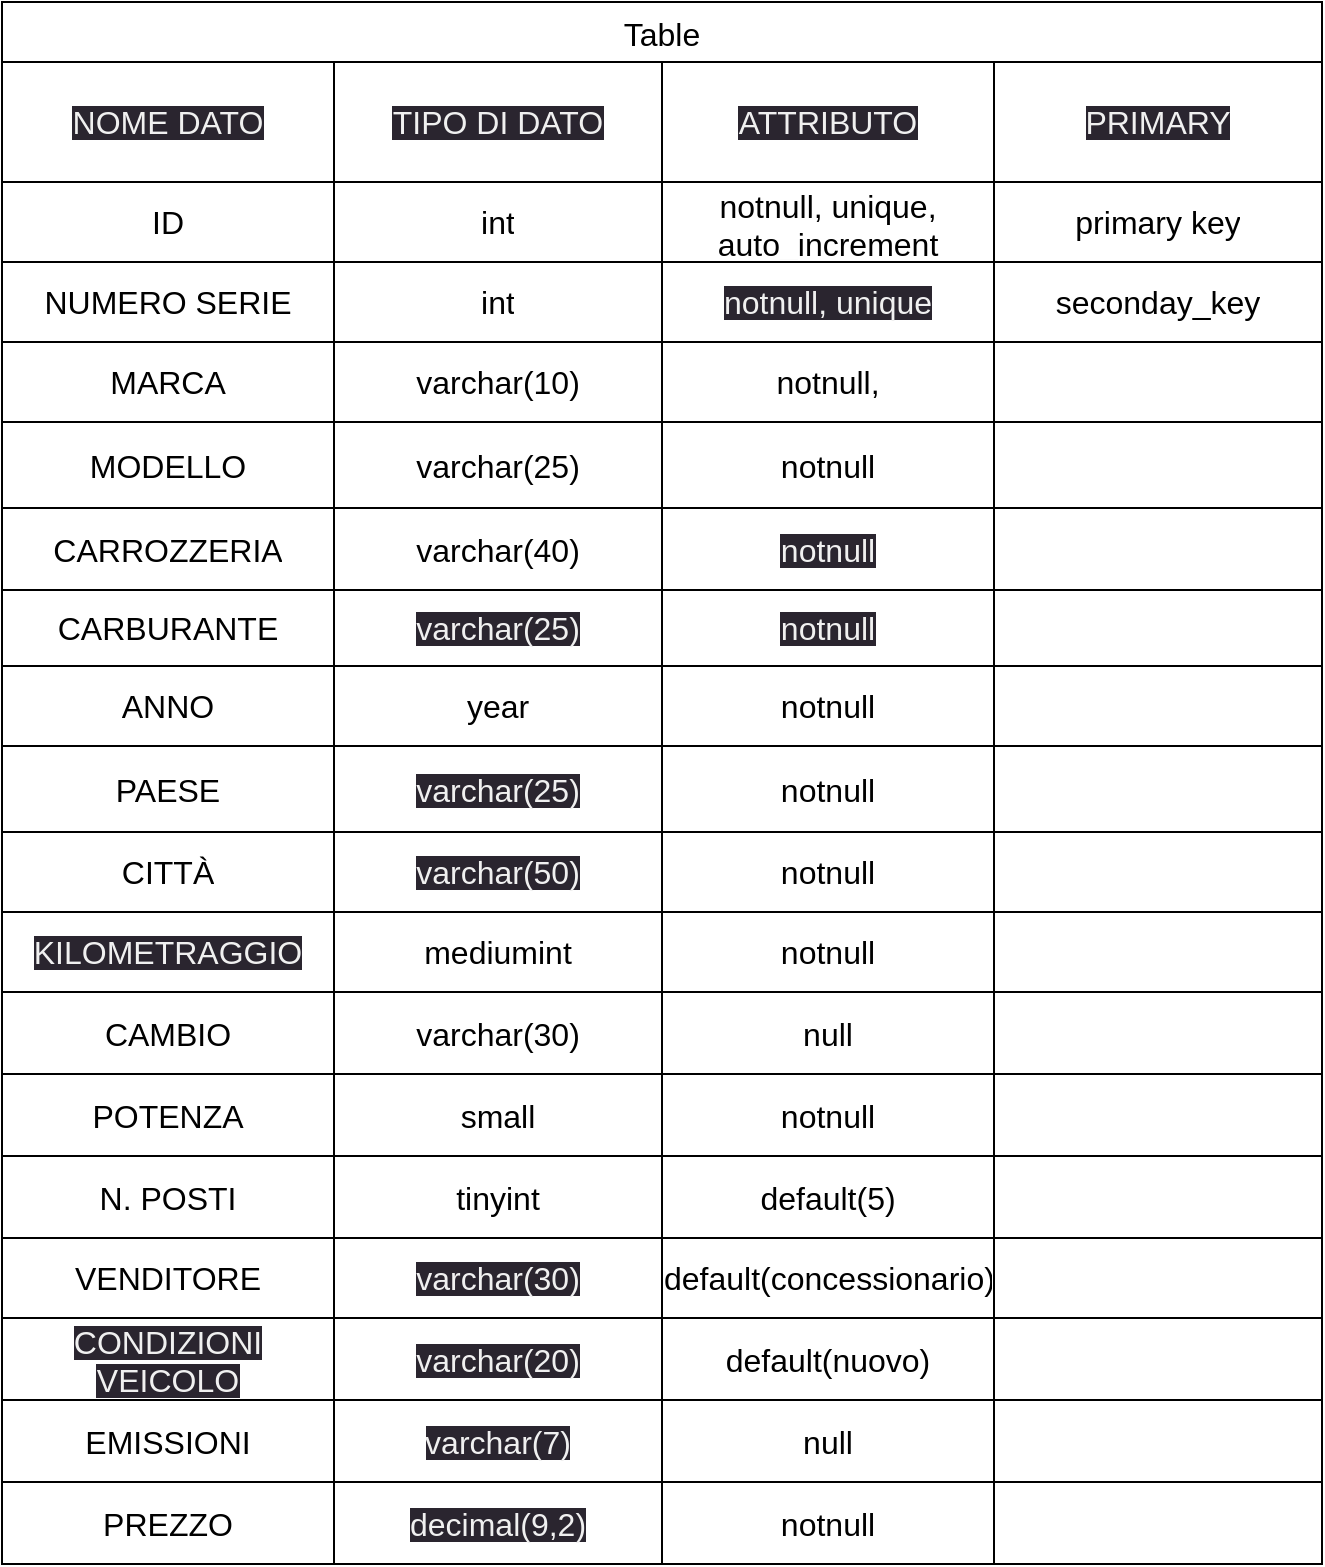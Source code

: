 <mxfile version="21.3.3">
  <diagram name="Pagina-1" id="23MkiJfh7-5mx1gkB3GY">
    <mxGraphModel dx="722" dy="1026" grid="1" gridSize="10" guides="1" tooltips="1" connect="1" arrows="1" fold="1" page="1" pageScale="1" pageWidth="827" pageHeight="1169" math="0" shadow="0">
      <root>
        <mxCell id="0" />
        <mxCell id="1" parent="0" />
        <mxCell id="N8dGnoHiIoGPkm1u1rW3-135" value="Table" style="shape=table;startSize=30;container=1;collapsible=0;childLayout=tableLayout;strokeColor=default;fontSize=16;" vertex="1" parent="1">
          <mxGeometry x="110" y="160" width="660" height="781" as="geometry" />
        </mxCell>
        <mxCell id="N8dGnoHiIoGPkm1u1rW3-241" style="shape=tableRow;horizontal=0;startSize=0;swimlaneHead=0;swimlaneBody=0;strokeColor=inherit;top=0;left=0;bottom=0;right=0;collapsible=0;dropTarget=0;fillColor=none;points=[[0,0.5],[1,0.5]];portConstraint=eastwest;fontSize=16;" vertex="1" parent="N8dGnoHiIoGPkm1u1rW3-135">
          <mxGeometry y="30" width="660" height="60" as="geometry" />
        </mxCell>
        <mxCell id="N8dGnoHiIoGPkm1u1rW3-242" value="&lt;meta charset=&quot;utf-8&quot;&gt;&lt;span style=&quot;color: rgb(240, 240, 240); font-family: Helvetica; font-size: 16px; font-style: normal; font-variant-ligatures: normal; font-variant-caps: normal; font-weight: 400; letter-spacing: normal; orphans: 2; text-align: center; text-indent: 0px; text-transform: none; widows: 2; word-spacing: 0px; -webkit-text-stroke-width: 0px; background-color: rgb(42, 37, 47); text-decoration-thickness: initial; text-decoration-style: initial; text-decoration-color: initial; float: none; display: inline !important;&quot;&gt;NOME DATO&lt;/span&gt;" style="shape=partialRectangle;html=1;whiteSpace=wrap;connectable=0;strokeColor=inherit;overflow=hidden;fillColor=none;top=0;left=0;bottom=0;right=0;pointerEvents=1;fontSize=16;" vertex="1" parent="N8dGnoHiIoGPkm1u1rW3-241">
          <mxGeometry width="166" height="60" as="geometry">
            <mxRectangle width="166" height="60" as="alternateBounds" />
          </mxGeometry>
        </mxCell>
        <mxCell id="N8dGnoHiIoGPkm1u1rW3-243" value="&lt;meta charset=&quot;utf-8&quot;&gt;&lt;span style=&quot;color: rgb(240, 240, 240); font-family: Helvetica; font-size: 16px; font-style: normal; font-variant-ligatures: normal; font-variant-caps: normal; font-weight: 400; letter-spacing: normal; orphans: 2; text-align: center; text-indent: 0px; text-transform: none; widows: 2; word-spacing: 0px; -webkit-text-stroke-width: 0px; background-color: rgb(42, 37, 47); text-decoration-thickness: initial; text-decoration-style: initial; text-decoration-color: initial; float: none; display: inline !important;&quot;&gt;TIPO DI DATO&lt;/span&gt;" style="shape=partialRectangle;html=1;whiteSpace=wrap;connectable=0;strokeColor=inherit;overflow=hidden;fillColor=none;top=0;left=0;bottom=0;right=0;pointerEvents=1;fontSize=16;" vertex="1" parent="N8dGnoHiIoGPkm1u1rW3-241">
          <mxGeometry x="166" width="164" height="60" as="geometry">
            <mxRectangle width="164" height="60" as="alternateBounds" />
          </mxGeometry>
        </mxCell>
        <mxCell id="N8dGnoHiIoGPkm1u1rW3-244" value="&lt;meta charset=&quot;utf-8&quot;&gt;&lt;span style=&quot;color: rgb(240, 240, 240); font-family: Helvetica; font-size: 16px; font-style: normal; font-variant-ligatures: normal; font-variant-caps: normal; font-weight: 400; letter-spacing: normal; orphans: 2; text-align: center; text-indent: 0px; text-transform: none; widows: 2; word-spacing: 0px; -webkit-text-stroke-width: 0px; background-color: rgb(42, 37, 47); text-decoration-thickness: initial; text-decoration-style: initial; text-decoration-color: initial; float: none; display: inline !important;&quot;&gt;ATTRIBUTO&lt;/span&gt;" style="shape=partialRectangle;html=1;whiteSpace=wrap;connectable=0;strokeColor=inherit;overflow=hidden;fillColor=none;top=0;left=0;bottom=0;right=0;pointerEvents=1;fontSize=16;" vertex="1" parent="N8dGnoHiIoGPkm1u1rW3-241">
          <mxGeometry x="330" width="166" height="60" as="geometry">
            <mxRectangle width="166" height="60" as="alternateBounds" />
          </mxGeometry>
        </mxCell>
        <mxCell id="N8dGnoHiIoGPkm1u1rW3-245" value="&lt;meta charset=&quot;utf-8&quot;&gt;&lt;span style=&quot;color: rgb(240, 240, 240); font-family: Helvetica; font-size: 16px; font-style: normal; font-variant-ligatures: normal; font-variant-caps: normal; font-weight: 400; letter-spacing: normal; orphans: 2; text-align: center; text-indent: 0px; text-transform: none; widows: 2; word-spacing: 0px; -webkit-text-stroke-width: 0px; background-color: rgb(42, 37, 47); text-decoration-thickness: initial; text-decoration-style: initial; text-decoration-color: initial; float: none; display: inline !important;&quot;&gt;PRIMARY&lt;/span&gt;" style="shape=partialRectangle;html=1;whiteSpace=wrap;connectable=0;strokeColor=inherit;overflow=hidden;fillColor=none;top=0;left=0;bottom=0;right=0;pointerEvents=1;fontSize=16;" vertex="1" parent="N8dGnoHiIoGPkm1u1rW3-241">
          <mxGeometry x="496" width="164" height="60" as="geometry">
            <mxRectangle width="164" height="60" as="alternateBounds" />
          </mxGeometry>
        </mxCell>
        <mxCell id="N8dGnoHiIoGPkm1u1rW3-176" style="shape=tableRow;horizontal=0;startSize=0;swimlaneHead=0;swimlaneBody=0;strokeColor=inherit;top=0;left=0;bottom=0;right=0;collapsible=0;dropTarget=0;fillColor=none;points=[[0,0.5],[1,0.5]];portConstraint=eastwest;fontSize=16;" vertex="1" parent="N8dGnoHiIoGPkm1u1rW3-135">
          <mxGeometry y="90" width="660" height="40" as="geometry" />
        </mxCell>
        <mxCell id="N8dGnoHiIoGPkm1u1rW3-177" value="ID" style="shape=partialRectangle;html=1;whiteSpace=wrap;connectable=0;strokeColor=inherit;overflow=hidden;fillColor=none;top=0;left=0;bottom=0;right=0;pointerEvents=1;fontSize=16;" vertex="1" parent="N8dGnoHiIoGPkm1u1rW3-176">
          <mxGeometry width="166" height="40" as="geometry">
            <mxRectangle width="166" height="40" as="alternateBounds" />
          </mxGeometry>
        </mxCell>
        <mxCell id="N8dGnoHiIoGPkm1u1rW3-178" value="int" style="shape=partialRectangle;html=1;whiteSpace=wrap;connectable=0;strokeColor=inherit;overflow=hidden;fillColor=none;top=0;left=0;bottom=0;right=0;pointerEvents=1;fontSize=16;" vertex="1" parent="N8dGnoHiIoGPkm1u1rW3-176">
          <mxGeometry x="166" width="164" height="40" as="geometry">
            <mxRectangle width="164" height="40" as="alternateBounds" />
          </mxGeometry>
        </mxCell>
        <mxCell id="N8dGnoHiIoGPkm1u1rW3-179" value="notnull, unique, auto_increment" style="shape=partialRectangle;html=1;whiteSpace=wrap;connectable=0;strokeColor=inherit;overflow=hidden;fillColor=none;top=0;left=0;bottom=0;right=0;pointerEvents=1;fontSize=16;" vertex="1" parent="N8dGnoHiIoGPkm1u1rW3-176">
          <mxGeometry x="330" width="166" height="40" as="geometry">
            <mxRectangle width="166" height="40" as="alternateBounds" />
          </mxGeometry>
        </mxCell>
        <mxCell id="N8dGnoHiIoGPkm1u1rW3-180" value="" style="shape=partialRectangle;html=1;whiteSpace=wrap;connectable=0;strokeColor=inherit;overflow=hidden;fillColor=none;top=0;left=0;bottom=0;right=0;pointerEvents=1;fontSize=16;" vertex="1" parent="N8dGnoHiIoGPkm1u1rW3-176">
          <mxGeometry x="496" width="164" height="40" as="geometry">
            <mxRectangle width="164" height="40" as="alternateBounds" />
          </mxGeometry>
        </mxCell>
        <mxCell id="N8dGnoHiIoGPkm1u1rW3-253" style="shape=tableRow;horizontal=0;startSize=0;swimlaneHead=0;swimlaneBody=0;strokeColor=inherit;top=0;left=0;bottom=0;right=0;collapsible=0;dropTarget=0;fillColor=none;points=[[0,0.5],[1,0.5]];portConstraint=eastwest;fontSize=16;" vertex="1" parent="N8dGnoHiIoGPkm1u1rW3-135">
          <mxGeometry y="130" width="660" height="40" as="geometry" />
        </mxCell>
        <mxCell id="N8dGnoHiIoGPkm1u1rW3-254" value="NUMERO SERIE" style="shape=partialRectangle;html=1;whiteSpace=wrap;connectable=0;strokeColor=inherit;overflow=hidden;fillColor=none;top=0;left=0;bottom=0;right=0;pointerEvents=1;fontSize=16;" vertex="1" parent="N8dGnoHiIoGPkm1u1rW3-253">
          <mxGeometry width="166" height="40" as="geometry">
            <mxRectangle width="166" height="40" as="alternateBounds" />
          </mxGeometry>
        </mxCell>
        <mxCell id="N8dGnoHiIoGPkm1u1rW3-255" value="int" style="shape=partialRectangle;html=1;whiteSpace=wrap;connectable=0;strokeColor=inherit;overflow=hidden;fillColor=none;top=0;left=0;bottom=0;right=0;pointerEvents=1;fontSize=16;" vertex="1" parent="N8dGnoHiIoGPkm1u1rW3-253">
          <mxGeometry x="166" width="164" height="40" as="geometry">
            <mxRectangle width="164" height="40" as="alternateBounds" />
          </mxGeometry>
        </mxCell>
        <mxCell id="N8dGnoHiIoGPkm1u1rW3-256" value="&lt;span style=&quot;color: rgb(240, 240, 240); font-family: Helvetica; font-size: 16px; font-style: normal; font-variant-ligatures: normal; font-variant-caps: normal; font-weight: 400; letter-spacing: normal; orphans: 2; text-align: center; text-indent: 0px; text-transform: none; widows: 2; word-spacing: 0px; -webkit-text-stroke-width: 0px; background-color: rgb(42, 37, 47); text-decoration-thickness: initial; text-decoration-style: initial; text-decoration-color: initial; float: none; display: inline !important;&quot;&gt;notnull, unique&lt;/span&gt;" style="shape=partialRectangle;html=1;whiteSpace=wrap;connectable=0;strokeColor=inherit;overflow=hidden;fillColor=none;top=0;left=0;bottom=0;right=0;pointerEvents=1;fontSize=16;" vertex="1" parent="N8dGnoHiIoGPkm1u1rW3-253">
          <mxGeometry x="330" width="166" height="40" as="geometry">
            <mxRectangle width="166" height="40" as="alternateBounds" />
          </mxGeometry>
        </mxCell>
        <mxCell id="N8dGnoHiIoGPkm1u1rW3-257" value="seconday_key" style="shape=partialRectangle;html=1;whiteSpace=wrap;connectable=0;strokeColor=inherit;overflow=hidden;fillColor=none;top=0;left=0;bottom=0;right=0;pointerEvents=1;fontSize=16;" vertex="1" parent="N8dGnoHiIoGPkm1u1rW3-253">
          <mxGeometry x="496" width="164" height="40" as="geometry">
            <mxRectangle width="164" height="40" as="alternateBounds" />
          </mxGeometry>
        </mxCell>
        <mxCell id="N8dGnoHiIoGPkm1u1rW3-171" style="shape=tableRow;horizontal=0;startSize=0;swimlaneHead=0;swimlaneBody=0;strokeColor=inherit;top=0;left=0;bottom=0;right=0;collapsible=0;dropTarget=0;fillColor=none;points=[[0,0.5],[1,0.5]];portConstraint=eastwest;fontSize=16;" vertex="1" parent="N8dGnoHiIoGPkm1u1rW3-135">
          <mxGeometry y="170" width="660" height="40" as="geometry" />
        </mxCell>
        <mxCell id="N8dGnoHiIoGPkm1u1rW3-172" value="MARCA" style="shape=partialRectangle;html=1;whiteSpace=wrap;connectable=0;strokeColor=inherit;overflow=hidden;fillColor=none;top=0;left=0;bottom=0;right=0;pointerEvents=1;fontSize=16;" vertex="1" parent="N8dGnoHiIoGPkm1u1rW3-171">
          <mxGeometry width="166" height="40" as="geometry">
            <mxRectangle width="166" height="40" as="alternateBounds" />
          </mxGeometry>
        </mxCell>
        <mxCell id="N8dGnoHiIoGPkm1u1rW3-173" value="varchar(10)" style="shape=partialRectangle;html=1;whiteSpace=wrap;connectable=0;strokeColor=inherit;overflow=hidden;fillColor=none;top=0;left=0;bottom=0;right=0;pointerEvents=1;fontSize=16;" vertex="1" parent="N8dGnoHiIoGPkm1u1rW3-171">
          <mxGeometry x="166" width="164" height="40" as="geometry">
            <mxRectangle width="164" height="40" as="alternateBounds" />
          </mxGeometry>
        </mxCell>
        <mxCell id="N8dGnoHiIoGPkm1u1rW3-174" value="notnull," style="shape=partialRectangle;html=1;whiteSpace=wrap;connectable=0;strokeColor=inherit;overflow=hidden;fillColor=none;top=0;left=0;bottom=0;right=0;pointerEvents=1;fontSize=16;" vertex="1" parent="N8dGnoHiIoGPkm1u1rW3-171">
          <mxGeometry x="330" width="166" height="40" as="geometry">
            <mxRectangle width="166" height="40" as="alternateBounds" />
          </mxGeometry>
        </mxCell>
        <mxCell id="N8dGnoHiIoGPkm1u1rW3-175" style="shape=partialRectangle;html=1;whiteSpace=wrap;connectable=0;strokeColor=inherit;overflow=hidden;fillColor=none;top=0;left=0;bottom=0;right=0;pointerEvents=1;fontSize=16;" vertex="1" parent="N8dGnoHiIoGPkm1u1rW3-171">
          <mxGeometry x="496" width="164" height="40" as="geometry">
            <mxRectangle width="164" height="40" as="alternateBounds" />
          </mxGeometry>
        </mxCell>
        <mxCell id="N8dGnoHiIoGPkm1u1rW3-166" style="shape=tableRow;horizontal=0;startSize=0;swimlaneHead=0;swimlaneBody=0;strokeColor=inherit;top=0;left=0;bottom=0;right=0;collapsible=0;dropTarget=0;fillColor=none;points=[[0,0.5],[1,0.5]];portConstraint=eastwest;fontSize=16;" vertex="1" parent="N8dGnoHiIoGPkm1u1rW3-135">
          <mxGeometry y="210" width="660" height="43" as="geometry" />
        </mxCell>
        <mxCell id="N8dGnoHiIoGPkm1u1rW3-167" value="MODELLO" style="shape=partialRectangle;html=1;whiteSpace=wrap;connectable=0;strokeColor=inherit;overflow=hidden;fillColor=none;top=0;left=0;bottom=0;right=0;pointerEvents=1;fontSize=16;" vertex="1" parent="N8dGnoHiIoGPkm1u1rW3-166">
          <mxGeometry width="166" height="43" as="geometry">
            <mxRectangle width="166" height="43" as="alternateBounds" />
          </mxGeometry>
        </mxCell>
        <mxCell id="N8dGnoHiIoGPkm1u1rW3-168" value="varchar(25)" style="shape=partialRectangle;html=1;whiteSpace=wrap;connectable=0;strokeColor=inherit;overflow=hidden;fillColor=none;top=0;left=0;bottom=0;right=0;pointerEvents=1;fontSize=16;" vertex="1" parent="N8dGnoHiIoGPkm1u1rW3-166">
          <mxGeometry x="166" width="164" height="43" as="geometry">
            <mxRectangle width="164" height="43" as="alternateBounds" />
          </mxGeometry>
        </mxCell>
        <mxCell id="N8dGnoHiIoGPkm1u1rW3-169" value="notnull" style="shape=partialRectangle;html=1;whiteSpace=wrap;connectable=0;strokeColor=inherit;overflow=hidden;fillColor=none;top=0;left=0;bottom=0;right=0;pointerEvents=1;fontSize=16;" vertex="1" parent="N8dGnoHiIoGPkm1u1rW3-166">
          <mxGeometry x="330" width="166" height="43" as="geometry">
            <mxRectangle width="166" height="43" as="alternateBounds" />
          </mxGeometry>
        </mxCell>
        <mxCell id="N8dGnoHiIoGPkm1u1rW3-170" style="shape=partialRectangle;html=1;whiteSpace=wrap;connectable=0;strokeColor=inherit;overflow=hidden;fillColor=none;top=0;left=0;bottom=0;right=0;pointerEvents=1;fontSize=16;" vertex="1" parent="N8dGnoHiIoGPkm1u1rW3-166">
          <mxGeometry x="496" width="164" height="43" as="geometry">
            <mxRectangle width="164" height="43" as="alternateBounds" />
          </mxGeometry>
        </mxCell>
        <mxCell id="N8dGnoHiIoGPkm1u1rW3-161" style="shape=tableRow;horizontal=0;startSize=0;swimlaneHead=0;swimlaneBody=0;strokeColor=inherit;top=0;left=0;bottom=0;right=0;collapsible=0;dropTarget=0;fillColor=none;points=[[0,0.5],[1,0.5]];portConstraint=eastwest;fontSize=16;" vertex="1" parent="N8dGnoHiIoGPkm1u1rW3-135">
          <mxGeometry y="253" width="660" height="41" as="geometry" />
        </mxCell>
        <mxCell id="N8dGnoHiIoGPkm1u1rW3-162" value="CARROZZERIA" style="shape=partialRectangle;html=1;whiteSpace=wrap;connectable=0;strokeColor=inherit;overflow=hidden;fillColor=none;top=0;left=0;bottom=0;right=0;pointerEvents=1;fontSize=16;" vertex="1" parent="N8dGnoHiIoGPkm1u1rW3-161">
          <mxGeometry width="166" height="41" as="geometry">
            <mxRectangle width="166" height="41" as="alternateBounds" />
          </mxGeometry>
        </mxCell>
        <mxCell id="N8dGnoHiIoGPkm1u1rW3-163" value="varchar(40)" style="shape=partialRectangle;html=1;whiteSpace=wrap;connectable=0;strokeColor=inherit;overflow=hidden;fillColor=none;top=0;left=0;bottom=0;right=0;pointerEvents=1;fontSize=16;" vertex="1" parent="N8dGnoHiIoGPkm1u1rW3-161">
          <mxGeometry x="166" width="164" height="41" as="geometry">
            <mxRectangle width="164" height="41" as="alternateBounds" />
          </mxGeometry>
        </mxCell>
        <mxCell id="N8dGnoHiIoGPkm1u1rW3-164" value="&lt;meta charset=&quot;utf-8&quot;&gt;&lt;span style=&quot;color: rgb(240, 240, 240); font-family: Helvetica; font-size: 16px; font-style: normal; font-variant-ligatures: normal; font-variant-caps: normal; font-weight: 400; letter-spacing: normal; orphans: 2; text-align: center; text-indent: 0px; text-transform: none; widows: 2; word-spacing: 0px; -webkit-text-stroke-width: 0px; background-color: rgb(42, 37, 47); text-decoration-thickness: initial; text-decoration-style: initial; text-decoration-color: initial; float: none; display: inline !important;&quot;&gt;notnull&lt;/span&gt;" style="shape=partialRectangle;html=1;whiteSpace=wrap;connectable=0;strokeColor=inherit;overflow=hidden;fillColor=none;top=0;left=0;bottom=0;right=0;pointerEvents=1;fontSize=16;" vertex="1" parent="N8dGnoHiIoGPkm1u1rW3-161">
          <mxGeometry x="330" width="166" height="41" as="geometry">
            <mxRectangle width="166" height="41" as="alternateBounds" />
          </mxGeometry>
        </mxCell>
        <mxCell id="N8dGnoHiIoGPkm1u1rW3-165" style="shape=partialRectangle;html=1;whiteSpace=wrap;connectable=0;strokeColor=inherit;overflow=hidden;fillColor=none;top=0;left=0;bottom=0;right=0;pointerEvents=1;fontSize=16;" vertex="1" parent="N8dGnoHiIoGPkm1u1rW3-161">
          <mxGeometry x="496" width="164" height="41" as="geometry">
            <mxRectangle width="164" height="41" as="alternateBounds" />
          </mxGeometry>
        </mxCell>
        <mxCell id="N8dGnoHiIoGPkm1u1rW3-156" style="shape=tableRow;horizontal=0;startSize=0;swimlaneHead=0;swimlaneBody=0;strokeColor=inherit;top=0;left=0;bottom=0;right=0;collapsible=0;dropTarget=0;fillColor=none;points=[[0,0.5],[1,0.5]];portConstraint=eastwest;fontSize=16;" vertex="1" parent="N8dGnoHiIoGPkm1u1rW3-135">
          <mxGeometry y="294" width="660" height="38" as="geometry" />
        </mxCell>
        <mxCell id="N8dGnoHiIoGPkm1u1rW3-157" value="CARBURANTE" style="shape=partialRectangle;html=1;whiteSpace=wrap;connectable=0;strokeColor=inherit;overflow=hidden;fillColor=none;top=0;left=0;bottom=0;right=0;pointerEvents=1;fontSize=16;" vertex="1" parent="N8dGnoHiIoGPkm1u1rW3-156">
          <mxGeometry width="166" height="38" as="geometry">
            <mxRectangle width="166" height="38" as="alternateBounds" />
          </mxGeometry>
        </mxCell>
        <mxCell id="N8dGnoHiIoGPkm1u1rW3-158" value="&lt;meta charset=&quot;utf-8&quot;&gt;&lt;span style=&quot;color: rgb(240, 240, 240); font-family: Helvetica; font-size: 16px; font-style: normal; font-variant-ligatures: normal; font-variant-caps: normal; font-weight: 400; letter-spacing: normal; orphans: 2; text-align: center; text-indent: 0px; text-transform: none; widows: 2; word-spacing: 0px; -webkit-text-stroke-width: 0px; background-color: rgb(42, 37, 47); text-decoration-thickness: initial; text-decoration-style: initial; text-decoration-color: initial; float: none; display: inline !important;&quot;&gt;varchar(25)&lt;/span&gt;" style="shape=partialRectangle;html=1;whiteSpace=wrap;connectable=0;strokeColor=inherit;overflow=hidden;fillColor=none;top=0;left=0;bottom=0;right=0;pointerEvents=1;fontSize=16;" vertex="1" parent="N8dGnoHiIoGPkm1u1rW3-156">
          <mxGeometry x="166" width="164" height="38" as="geometry">
            <mxRectangle width="164" height="38" as="alternateBounds" />
          </mxGeometry>
        </mxCell>
        <mxCell id="N8dGnoHiIoGPkm1u1rW3-159" value="&lt;meta charset=&quot;utf-8&quot;&gt;&lt;span style=&quot;color: rgb(240, 240, 240); font-family: Helvetica; font-size: 16px; font-style: normal; font-variant-ligatures: normal; font-variant-caps: normal; font-weight: 400; letter-spacing: normal; orphans: 2; text-align: center; text-indent: 0px; text-transform: none; widows: 2; word-spacing: 0px; -webkit-text-stroke-width: 0px; background-color: rgb(42, 37, 47); text-decoration-thickness: initial; text-decoration-style: initial; text-decoration-color: initial; float: none; display: inline !important;&quot;&gt;notnull&lt;/span&gt;" style="shape=partialRectangle;html=1;whiteSpace=wrap;connectable=0;strokeColor=inherit;overflow=hidden;fillColor=none;top=0;left=0;bottom=0;right=0;pointerEvents=1;fontSize=16;" vertex="1" parent="N8dGnoHiIoGPkm1u1rW3-156">
          <mxGeometry x="330" width="166" height="38" as="geometry">
            <mxRectangle width="166" height="38" as="alternateBounds" />
          </mxGeometry>
        </mxCell>
        <mxCell id="N8dGnoHiIoGPkm1u1rW3-160" style="shape=partialRectangle;html=1;whiteSpace=wrap;connectable=0;strokeColor=inherit;overflow=hidden;fillColor=none;top=0;left=0;bottom=0;right=0;pointerEvents=1;fontSize=16;" vertex="1" parent="N8dGnoHiIoGPkm1u1rW3-156">
          <mxGeometry x="496" width="164" height="38" as="geometry">
            <mxRectangle width="164" height="38" as="alternateBounds" />
          </mxGeometry>
        </mxCell>
        <mxCell id="N8dGnoHiIoGPkm1u1rW3-151" style="shape=tableRow;horizontal=0;startSize=0;swimlaneHead=0;swimlaneBody=0;strokeColor=inherit;top=0;left=0;bottom=0;right=0;collapsible=0;dropTarget=0;fillColor=none;points=[[0,0.5],[1,0.5]];portConstraint=eastwest;fontSize=16;" vertex="1" parent="N8dGnoHiIoGPkm1u1rW3-135">
          <mxGeometry y="332" width="660" height="40" as="geometry" />
        </mxCell>
        <mxCell id="N8dGnoHiIoGPkm1u1rW3-152" value="ANNO" style="shape=partialRectangle;html=1;whiteSpace=wrap;connectable=0;strokeColor=inherit;overflow=hidden;fillColor=none;top=0;left=0;bottom=0;right=0;pointerEvents=1;fontSize=16;" vertex="1" parent="N8dGnoHiIoGPkm1u1rW3-151">
          <mxGeometry width="166" height="40" as="geometry">
            <mxRectangle width="166" height="40" as="alternateBounds" />
          </mxGeometry>
        </mxCell>
        <mxCell id="N8dGnoHiIoGPkm1u1rW3-153" value="year" style="shape=partialRectangle;html=1;whiteSpace=wrap;connectable=0;strokeColor=inherit;overflow=hidden;fillColor=none;top=0;left=0;bottom=0;right=0;pointerEvents=1;fontSize=16;" vertex="1" parent="N8dGnoHiIoGPkm1u1rW3-151">
          <mxGeometry x="166" width="164" height="40" as="geometry">
            <mxRectangle width="164" height="40" as="alternateBounds" />
          </mxGeometry>
        </mxCell>
        <mxCell id="N8dGnoHiIoGPkm1u1rW3-154" value="notnull" style="shape=partialRectangle;html=1;whiteSpace=wrap;connectable=0;strokeColor=inherit;overflow=hidden;fillColor=none;top=0;left=0;bottom=0;right=0;pointerEvents=1;fontSize=16;" vertex="1" parent="N8dGnoHiIoGPkm1u1rW3-151">
          <mxGeometry x="330" width="166" height="40" as="geometry">
            <mxRectangle width="166" height="40" as="alternateBounds" />
          </mxGeometry>
        </mxCell>
        <mxCell id="N8dGnoHiIoGPkm1u1rW3-155" style="shape=partialRectangle;html=1;whiteSpace=wrap;connectable=0;strokeColor=inherit;overflow=hidden;fillColor=none;top=0;left=0;bottom=0;right=0;pointerEvents=1;fontSize=16;" vertex="1" parent="N8dGnoHiIoGPkm1u1rW3-151">
          <mxGeometry x="496" width="164" height="40" as="geometry">
            <mxRectangle width="164" height="40" as="alternateBounds" />
          </mxGeometry>
        </mxCell>
        <mxCell id="N8dGnoHiIoGPkm1u1rW3-136" value="" style="shape=tableRow;horizontal=0;startSize=0;swimlaneHead=0;swimlaneBody=0;strokeColor=inherit;top=0;left=0;bottom=0;right=0;collapsible=0;dropTarget=0;fillColor=none;points=[[0,0.5],[1,0.5]];portConstraint=eastwest;fontSize=16;" vertex="1" parent="N8dGnoHiIoGPkm1u1rW3-135">
          <mxGeometry y="372" width="660" height="43" as="geometry" />
        </mxCell>
        <mxCell id="N8dGnoHiIoGPkm1u1rW3-148" value="PAESE" style="shape=partialRectangle;html=1;whiteSpace=wrap;connectable=0;strokeColor=inherit;overflow=hidden;fillColor=none;top=0;left=0;bottom=0;right=0;pointerEvents=1;fontSize=16;" vertex="1" parent="N8dGnoHiIoGPkm1u1rW3-136">
          <mxGeometry width="166" height="43" as="geometry">
            <mxRectangle width="166" height="43" as="alternateBounds" />
          </mxGeometry>
        </mxCell>
        <mxCell id="N8dGnoHiIoGPkm1u1rW3-137" value="&lt;meta charset=&quot;utf-8&quot;&gt;&lt;span style=&quot;color: rgb(240, 240, 240); font-family: Helvetica; font-size: 16px; font-style: normal; font-variant-ligatures: normal; font-variant-caps: normal; font-weight: 400; letter-spacing: normal; orphans: 2; text-align: center; text-indent: 0px; text-transform: none; widows: 2; word-spacing: 0px; -webkit-text-stroke-width: 0px; background-color: rgb(42, 37, 47); text-decoration-thickness: initial; text-decoration-style: initial; text-decoration-color: initial; float: none; display: inline !important;&quot;&gt;varchar(25)&lt;/span&gt;" style="shape=partialRectangle;html=1;whiteSpace=wrap;connectable=0;strokeColor=inherit;overflow=hidden;fillColor=none;top=0;left=0;bottom=0;right=0;pointerEvents=1;fontSize=16;" vertex="1" parent="N8dGnoHiIoGPkm1u1rW3-136">
          <mxGeometry x="166" width="164" height="43" as="geometry">
            <mxRectangle width="164" height="43" as="alternateBounds" />
          </mxGeometry>
        </mxCell>
        <mxCell id="N8dGnoHiIoGPkm1u1rW3-138" value="notnull" style="shape=partialRectangle;html=1;whiteSpace=wrap;connectable=0;strokeColor=inherit;overflow=hidden;fillColor=none;top=0;left=0;bottom=0;right=0;pointerEvents=1;fontSize=16;" vertex="1" parent="N8dGnoHiIoGPkm1u1rW3-136">
          <mxGeometry x="330" width="166" height="43" as="geometry">
            <mxRectangle width="166" height="43" as="alternateBounds" />
          </mxGeometry>
        </mxCell>
        <mxCell id="N8dGnoHiIoGPkm1u1rW3-139" value="" style="shape=partialRectangle;html=1;whiteSpace=wrap;connectable=0;strokeColor=inherit;overflow=hidden;fillColor=none;top=0;left=0;bottom=0;right=0;pointerEvents=1;fontSize=16;" vertex="1" parent="N8dGnoHiIoGPkm1u1rW3-136">
          <mxGeometry x="496" width="164" height="43" as="geometry">
            <mxRectangle width="164" height="43" as="alternateBounds" />
          </mxGeometry>
        </mxCell>
        <mxCell id="N8dGnoHiIoGPkm1u1rW3-140" value="" style="shape=tableRow;horizontal=0;startSize=0;swimlaneHead=0;swimlaneBody=0;strokeColor=inherit;top=0;left=0;bottom=0;right=0;collapsible=0;dropTarget=0;fillColor=none;points=[[0,0.5],[1,0.5]];portConstraint=eastwest;fontSize=16;" vertex="1" parent="N8dGnoHiIoGPkm1u1rW3-135">
          <mxGeometry y="415" width="660" height="40" as="geometry" />
        </mxCell>
        <mxCell id="N8dGnoHiIoGPkm1u1rW3-149" value="CITTÀ" style="shape=partialRectangle;html=1;whiteSpace=wrap;connectable=0;strokeColor=inherit;overflow=hidden;fillColor=none;top=0;left=0;bottom=0;right=0;pointerEvents=1;fontSize=16;" vertex="1" parent="N8dGnoHiIoGPkm1u1rW3-140">
          <mxGeometry width="166" height="40" as="geometry">
            <mxRectangle width="166" height="40" as="alternateBounds" />
          </mxGeometry>
        </mxCell>
        <mxCell id="N8dGnoHiIoGPkm1u1rW3-141" value="&lt;span style=&quot;color: rgb(240, 240, 240); font-family: Helvetica; font-size: 16px; font-style: normal; font-variant-ligatures: normal; font-variant-caps: normal; font-weight: 400; letter-spacing: normal; orphans: 2; text-align: center; text-indent: 0px; text-transform: none; widows: 2; word-spacing: 0px; -webkit-text-stroke-width: 0px; background-color: rgb(42, 37, 47); text-decoration-thickness: initial; text-decoration-style: initial; text-decoration-color: initial; float: none; display: inline !important;&quot;&gt;varchar(50)&lt;/span&gt;" style="shape=partialRectangle;html=1;whiteSpace=wrap;connectable=0;strokeColor=inherit;overflow=hidden;fillColor=none;top=0;left=0;bottom=0;right=0;pointerEvents=1;fontSize=16;" vertex="1" parent="N8dGnoHiIoGPkm1u1rW3-140">
          <mxGeometry x="166" width="164" height="40" as="geometry">
            <mxRectangle width="164" height="40" as="alternateBounds" />
          </mxGeometry>
        </mxCell>
        <mxCell id="N8dGnoHiIoGPkm1u1rW3-142" value="notnull" style="shape=partialRectangle;html=1;whiteSpace=wrap;connectable=0;strokeColor=inherit;overflow=hidden;fillColor=none;top=0;left=0;bottom=0;right=0;pointerEvents=1;fontSize=16;" vertex="1" parent="N8dGnoHiIoGPkm1u1rW3-140">
          <mxGeometry x="330" width="166" height="40" as="geometry">
            <mxRectangle width="166" height="40" as="alternateBounds" />
          </mxGeometry>
        </mxCell>
        <mxCell id="N8dGnoHiIoGPkm1u1rW3-143" value="" style="shape=partialRectangle;html=1;whiteSpace=wrap;connectable=0;strokeColor=inherit;overflow=hidden;fillColor=none;top=0;left=0;bottom=0;right=0;pointerEvents=1;fontSize=16;" vertex="1" parent="N8dGnoHiIoGPkm1u1rW3-140">
          <mxGeometry x="496" width="164" height="40" as="geometry">
            <mxRectangle width="164" height="40" as="alternateBounds" />
          </mxGeometry>
        </mxCell>
        <mxCell id="N8dGnoHiIoGPkm1u1rW3-181" style="shape=tableRow;horizontal=0;startSize=0;swimlaneHead=0;swimlaneBody=0;strokeColor=inherit;top=0;left=0;bottom=0;right=0;collapsible=0;dropTarget=0;fillColor=none;points=[[0,0.5],[1,0.5]];portConstraint=eastwest;fontSize=16;" vertex="1" parent="N8dGnoHiIoGPkm1u1rW3-135">
          <mxGeometry y="455" width="660" height="40" as="geometry" />
        </mxCell>
        <mxCell id="N8dGnoHiIoGPkm1u1rW3-182" value="&lt;meta charset=&quot;utf-8&quot;&gt;&lt;span style=&quot;color: rgb(240, 240, 240); font-family: Helvetica; font-size: 16px; font-style: normal; font-variant-ligatures: normal; font-variant-caps: normal; font-weight: 400; letter-spacing: normal; orphans: 2; text-align: center; text-indent: 0px; text-transform: none; widows: 2; word-spacing: 0px; -webkit-text-stroke-width: 0px; background-color: rgb(42, 37, 47); text-decoration-thickness: initial; text-decoration-style: initial; text-decoration-color: initial; float: none; display: inline !important;&quot;&gt;KILOMETRAGGIO&lt;/span&gt;" style="shape=partialRectangle;html=1;whiteSpace=wrap;connectable=0;strokeColor=inherit;overflow=hidden;fillColor=none;top=0;left=0;bottom=0;right=0;pointerEvents=1;fontSize=16;" vertex="1" parent="N8dGnoHiIoGPkm1u1rW3-181">
          <mxGeometry width="166" height="40" as="geometry">
            <mxRectangle width="166" height="40" as="alternateBounds" />
          </mxGeometry>
        </mxCell>
        <mxCell id="N8dGnoHiIoGPkm1u1rW3-183" value="mediumint" style="shape=partialRectangle;html=1;whiteSpace=wrap;connectable=0;strokeColor=inherit;overflow=hidden;fillColor=none;top=0;left=0;bottom=0;right=0;pointerEvents=1;fontSize=16;" vertex="1" parent="N8dGnoHiIoGPkm1u1rW3-181">
          <mxGeometry x="166" width="164" height="40" as="geometry">
            <mxRectangle width="164" height="40" as="alternateBounds" />
          </mxGeometry>
        </mxCell>
        <mxCell id="N8dGnoHiIoGPkm1u1rW3-184" value="notnull" style="shape=partialRectangle;html=1;whiteSpace=wrap;connectable=0;strokeColor=inherit;overflow=hidden;fillColor=none;top=0;left=0;bottom=0;right=0;pointerEvents=1;fontSize=16;" vertex="1" parent="N8dGnoHiIoGPkm1u1rW3-181">
          <mxGeometry x="330" width="166" height="40" as="geometry">
            <mxRectangle width="166" height="40" as="alternateBounds" />
          </mxGeometry>
        </mxCell>
        <mxCell id="N8dGnoHiIoGPkm1u1rW3-185" style="shape=partialRectangle;html=1;whiteSpace=wrap;connectable=0;strokeColor=inherit;overflow=hidden;fillColor=none;top=0;left=0;bottom=0;right=0;pointerEvents=1;fontSize=16;" vertex="1" parent="N8dGnoHiIoGPkm1u1rW3-181">
          <mxGeometry x="496" width="164" height="40" as="geometry">
            <mxRectangle width="164" height="40" as="alternateBounds" />
          </mxGeometry>
        </mxCell>
        <mxCell id="N8dGnoHiIoGPkm1u1rW3-186" style="shape=tableRow;horizontal=0;startSize=0;swimlaneHead=0;swimlaneBody=0;strokeColor=inherit;top=0;left=0;bottom=0;right=0;collapsible=0;dropTarget=0;fillColor=none;points=[[0,0.5],[1,0.5]];portConstraint=eastwest;fontSize=16;" vertex="1" parent="N8dGnoHiIoGPkm1u1rW3-135">
          <mxGeometry y="495" width="660" height="41" as="geometry" />
        </mxCell>
        <mxCell id="N8dGnoHiIoGPkm1u1rW3-187" value="CAMBIO" style="shape=partialRectangle;html=1;whiteSpace=wrap;connectable=0;strokeColor=inherit;overflow=hidden;fillColor=none;top=0;left=0;bottom=0;right=0;pointerEvents=1;fontSize=16;" vertex="1" parent="N8dGnoHiIoGPkm1u1rW3-186">
          <mxGeometry width="166" height="41" as="geometry">
            <mxRectangle width="166" height="41" as="alternateBounds" />
          </mxGeometry>
        </mxCell>
        <mxCell id="N8dGnoHiIoGPkm1u1rW3-188" value="varchar(30)" style="shape=partialRectangle;html=1;whiteSpace=wrap;connectable=0;strokeColor=inherit;overflow=hidden;fillColor=none;top=0;left=0;bottom=0;right=0;pointerEvents=1;fontSize=16;" vertex="1" parent="N8dGnoHiIoGPkm1u1rW3-186">
          <mxGeometry x="166" width="164" height="41" as="geometry">
            <mxRectangle width="164" height="41" as="alternateBounds" />
          </mxGeometry>
        </mxCell>
        <mxCell id="N8dGnoHiIoGPkm1u1rW3-189" value="null" style="shape=partialRectangle;html=1;whiteSpace=wrap;connectable=0;strokeColor=inherit;overflow=hidden;fillColor=none;top=0;left=0;bottom=0;right=0;pointerEvents=1;fontSize=16;" vertex="1" parent="N8dGnoHiIoGPkm1u1rW3-186">
          <mxGeometry x="330" width="166" height="41" as="geometry">
            <mxRectangle width="166" height="41" as="alternateBounds" />
          </mxGeometry>
        </mxCell>
        <mxCell id="N8dGnoHiIoGPkm1u1rW3-190" style="shape=partialRectangle;html=1;whiteSpace=wrap;connectable=0;strokeColor=inherit;overflow=hidden;fillColor=none;top=0;left=0;bottom=0;right=0;pointerEvents=1;fontSize=16;" vertex="1" parent="N8dGnoHiIoGPkm1u1rW3-186">
          <mxGeometry x="496" width="164" height="41" as="geometry">
            <mxRectangle width="164" height="41" as="alternateBounds" />
          </mxGeometry>
        </mxCell>
        <mxCell id="N8dGnoHiIoGPkm1u1rW3-191" style="shape=tableRow;horizontal=0;startSize=0;swimlaneHead=0;swimlaneBody=0;strokeColor=inherit;top=0;left=0;bottom=0;right=0;collapsible=0;dropTarget=0;fillColor=none;points=[[0,0.5],[1,0.5]];portConstraint=eastwest;fontSize=16;" vertex="1" parent="N8dGnoHiIoGPkm1u1rW3-135">
          <mxGeometry y="536" width="660" height="41" as="geometry" />
        </mxCell>
        <mxCell id="N8dGnoHiIoGPkm1u1rW3-192" value="POTENZA" style="shape=partialRectangle;html=1;whiteSpace=wrap;connectable=0;strokeColor=inherit;overflow=hidden;fillColor=none;top=0;left=0;bottom=0;right=0;pointerEvents=1;fontSize=16;" vertex="1" parent="N8dGnoHiIoGPkm1u1rW3-191">
          <mxGeometry width="166" height="41" as="geometry">
            <mxRectangle width="166" height="41" as="alternateBounds" />
          </mxGeometry>
        </mxCell>
        <mxCell id="N8dGnoHiIoGPkm1u1rW3-193" value="small" style="shape=partialRectangle;html=1;whiteSpace=wrap;connectable=0;strokeColor=inherit;overflow=hidden;fillColor=none;top=0;left=0;bottom=0;right=0;pointerEvents=1;fontSize=16;" vertex="1" parent="N8dGnoHiIoGPkm1u1rW3-191">
          <mxGeometry x="166" width="164" height="41" as="geometry">
            <mxRectangle width="164" height="41" as="alternateBounds" />
          </mxGeometry>
        </mxCell>
        <mxCell id="N8dGnoHiIoGPkm1u1rW3-194" value="notnull" style="shape=partialRectangle;html=1;whiteSpace=wrap;connectable=0;strokeColor=inherit;overflow=hidden;fillColor=none;top=0;left=0;bottom=0;right=0;pointerEvents=1;fontSize=16;" vertex="1" parent="N8dGnoHiIoGPkm1u1rW3-191">
          <mxGeometry x="330" width="166" height="41" as="geometry">
            <mxRectangle width="166" height="41" as="alternateBounds" />
          </mxGeometry>
        </mxCell>
        <mxCell id="N8dGnoHiIoGPkm1u1rW3-195" style="shape=partialRectangle;html=1;whiteSpace=wrap;connectable=0;strokeColor=inherit;overflow=hidden;fillColor=none;top=0;left=0;bottom=0;right=0;pointerEvents=1;fontSize=16;" vertex="1" parent="N8dGnoHiIoGPkm1u1rW3-191">
          <mxGeometry x="496" width="164" height="41" as="geometry">
            <mxRectangle width="164" height="41" as="alternateBounds" />
          </mxGeometry>
        </mxCell>
        <mxCell id="N8dGnoHiIoGPkm1u1rW3-196" style="shape=tableRow;horizontal=0;startSize=0;swimlaneHead=0;swimlaneBody=0;strokeColor=inherit;top=0;left=0;bottom=0;right=0;collapsible=0;dropTarget=0;fillColor=none;points=[[0,0.5],[1,0.5]];portConstraint=eastwest;fontSize=16;" vertex="1" parent="N8dGnoHiIoGPkm1u1rW3-135">
          <mxGeometry y="577" width="660" height="41" as="geometry" />
        </mxCell>
        <mxCell id="N8dGnoHiIoGPkm1u1rW3-197" value="N. POSTI" style="shape=partialRectangle;html=1;whiteSpace=wrap;connectable=0;strokeColor=inherit;overflow=hidden;fillColor=none;top=0;left=0;bottom=0;right=0;pointerEvents=1;fontSize=16;" vertex="1" parent="N8dGnoHiIoGPkm1u1rW3-196">
          <mxGeometry width="166" height="41" as="geometry">
            <mxRectangle width="166" height="41" as="alternateBounds" />
          </mxGeometry>
        </mxCell>
        <mxCell id="N8dGnoHiIoGPkm1u1rW3-198" value="tinyint" style="shape=partialRectangle;html=1;whiteSpace=wrap;connectable=0;strokeColor=inherit;overflow=hidden;fillColor=none;top=0;left=0;bottom=0;right=0;pointerEvents=1;fontSize=16;" vertex="1" parent="N8dGnoHiIoGPkm1u1rW3-196">
          <mxGeometry x="166" width="164" height="41" as="geometry">
            <mxRectangle width="164" height="41" as="alternateBounds" />
          </mxGeometry>
        </mxCell>
        <mxCell id="N8dGnoHiIoGPkm1u1rW3-199" value="default(5)" style="shape=partialRectangle;html=1;whiteSpace=wrap;connectable=0;strokeColor=inherit;overflow=hidden;fillColor=none;top=0;left=0;bottom=0;right=0;pointerEvents=1;fontSize=16;" vertex="1" parent="N8dGnoHiIoGPkm1u1rW3-196">
          <mxGeometry x="330" width="166" height="41" as="geometry">
            <mxRectangle width="166" height="41" as="alternateBounds" />
          </mxGeometry>
        </mxCell>
        <mxCell id="N8dGnoHiIoGPkm1u1rW3-200" style="shape=partialRectangle;html=1;whiteSpace=wrap;connectable=0;strokeColor=inherit;overflow=hidden;fillColor=none;top=0;left=0;bottom=0;right=0;pointerEvents=1;fontSize=16;" vertex="1" parent="N8dGnoHiIoGPkm1u1rW3-196">
          <mxGeometry x="496" width="164" height="41" as="geometry">
            <mxRectangle width="164" height="41" as="alternateBounds" />
          </mxGeometry>
        </mxCell>
        <mxCell id="N8dGnoHiIoGPkm1u1rW3-201" style="shape=tableRow;horizontal=0;startSize=0;swimlaneHead=0;swimlaneBody=0;strokeColor=inherit;top=0;left=0;bottom=0;right=0;collapsible=0;dropTarget=0;fillColor=none;points=[[0,0.5],[1,0.5]];portConstraint=eastwest;fontSize=16;" vertex="1" parent="N8dGnoHiIoGPkm1u1rW3-135">
          <mxGeometry y="618" width="660" height="40" as="geometry" />
        </mxCell>
        <mxCell id="N8dGnoHiIoGPkm1u1rW3-202" value="VENDITORE" style="shape=partialRectangle;html=1;whiteSpace=wrap;connectable=0;strokeColor=inherit;overflow=hidden;fillColor=none;top=0;left=0;bottom=0;right=0;pointerEvents=1;fontSize=16;" vertex="1" parent="N8dGnoHiIoGPkm1u1rW3-201">
          <mxGeometry width="166" height="40" as="geometry">
            <mxRectangle width="166" height="40" as="alternateBounds" />
          </mxGeometry>
        </mxCell>
        <mxCell id="N8dGnoHiIoGPkm1u1rW3-203" value="&lt;meta charset=&quot;utf-8&quot;&gt;&lt;span style=&quot;color: rgb(240, 240, 240); font-family: Helvetica; font-size: 16px; font-style: normal; font-variant-ligatures: normal; font-variant-caps: normal; font-weight: 400; letter-spacing: normal; orphans: 2; text-align: center; text-indent: 0px; text-transform: none; widows: 2; word-spacing: 0px; -webkit-text-stroke-width: 0px; background-color: rgb(42, 37, 47); text-decoration-thickness: initial; text-decoration-style: initial; text-decoration-color: initial; float: none; display: inline !important;&quot;&gt;varchar(30)&lt;/span&gt;" style="shape=partialRectangle;html=1;whiteSpace=wrap;connectable=0;strokeColor=inherit;overflow=hidden;fillColor=none;top=0;left=0;bottom=0;right=0;pointerEvents=1;fontSize=16;" vertex="1" parent="N8dGnoHiIoGPkm1u1rW3-201">
          <mxGeometry x="166" width="164" height="40" as="geometry">
            <mxRectangle width="164" height="40" as="alternateBounds" />
          </mxGeometry>
        </mxCell>
        <mxCell id="N8dGnoHiIoGPkm1u1rW3-204" value="default(concessionario)" style="shape=partialRectangle;html=1;whiteSpace=wrap;connectable=0;strokeColor=inherit;overflow=hidden;fillColor=none;top=0;left=0;bottom=0;right=0;pointerEvents=1;fontSize=16;" vertex="1" parent="N8dGnoHiIoGPkm1u1rW3-201">
          <mxGeometry x="330" width="166" height="40" as="geometry">
            <mxRectangle width="166" height="40" as="alternateBounds" />
          </mxGeometry>
        </mxCell>
        <mxCell id="N8dGnoHiIoGPkm1u1rW3-205" style="shape=partialRectangle;html=1;whiteSpace=wrap;connectable=0;strokeColor=inherit;overflow=hidden;fillColor=none;top=0;left=0;bottom=0;right=0;pointerEvents=1;fontSize=16;" vertex="1" parent="N8dGnoHiIoGPkm1u1rW3-201">
          <mxGeometry x="496" width="164" height="40" as="geometry">
            <mxRectangle width="164" height="40" as="alternateBounds" />
          </mxGeometry>
        </mxCell>
        <mxCell id="N8dGnoHiIoGPkm1u1rW3-226" style="shape=tableRow;horizontal=0;startSize=0;swimlaneHead=0;swimlaneBody=0;strokeColor=inherit;top=0;left=0;bottom=0;right=0;collapsible=0;dropTarget=0;fillColor=none;points=[[0,0.5],[1,0.5]];portConstraint=eastwest;fontSize=16;" vertex="1" parent="N8dGnoHiIoGPkm1u1rW3-135">
          <mxGeometry y="658" width="660" height="41" as="geometry" />
        </mxCell>
        <mxCell id="N8dGnoHiIoGPkm1u1rW3-227" value="&lt;meta charset=&quot;utf-8&quot;&gt;&lt;span style=&quot;color: rgb(240, 240, 240); font-family: Helvetica; font-size: 16px; font-style: normal; font-variant-ligatures: normal; font-variant-caps: normal; font-weight: 400; letter-spacing: normal; orphans: 2; text-align: center; text-indent: 0px; text-transform: none; widows: 2; word-spacing: 0px; -webkit-text-stroke-width: 0px; background-color: rgb(42, 37, 47); text-decoration-thickness: initial; text-decoration-style: initial; text-decoration-color: initial; float: none; display: inline !important;&quot;&gt;CONDIZIONI&lt;/span&gt;&lt;br style=&quot;border-color: rgb(0, 0, 0); color: rgb(240, 240, 240); font-family: Helvetica; font-size: 16px; font-style: normal; font-variant-ligatures: normal; font-variant-caps: normal; font-weight: 400; letter-spacing: normal; orphans: 2; text-align: center; text-indent: 0px; text-transform: none; widows: 2; word-spacing: 0px; -webkit-text-stroke-width: 0px; background-color: rgb(42, 37, 47); text-decoration-thickness: initial; text-decoration-style: initial; text-decoration-color: initial;&quot;&gt;&lt;span style=&quot;color: rgb(240, 240, 240); font-family: Helvetica; font-size: 16px; font-style: normal; font-variant-ligatures: normal; font-variant-caps: normal; font-weight: 400; letter-spacing: normal; orphans: 2; text-align: center; text-indent: 0px; text-transform: none; widows: 2; word-spacing: 0px; -webkit-text-stroke-width: 0px; background-color: rgb(42, 37, 47); text-decoration-thickness: initial; text-decoration-style: initial; text-decoration-color: initial; float: none; display: inline !important;&quot;&gt;VEICOLO&lt;/span&gt;" style="shape=partialRectangle;html=1;whiteSpace=wrap;connectable=0;strokeColor=inherit;overflow=hidden;fillColor=none;top=0;left=0;bottom=0;right=0;pointerEvents=1;fontSize=16;" vertex="1" parent="N8dGnoHiIoGPkm1u1rW3-226">
          <mxGeometry width="166" height="41" as="geometry">
            <mxRectangle width="166" height="41" as="alternateBounds" />
          </mxGeometry>
        </mxCell>
        <mxCell id="N8dGnoHiIoGPkm1u1rW3-228" value="&lt;span style=&quot;color: rgb(240, 240, 240); font-family: Helvetica; font-size: 16px; font-style: normal; font-variant-ligatures: normal; font-variant-caps: normal; font-weight: 400; letter-spacing: normal; orphans: 2; text-align: center; text-indent: 0px; text-transform: none; widows: 2; word-spacing: 0px; -webkit-text-stroke-width: 0px; background-color: rgb(42, 37, 47); text-decoration-thickness: initial; text-decoration-style: initial; text-decoration-color: initial; float: none; display: inline !important;&quot;&gt;varchar(20)&lt;/span&gt;" style="shape=partialRectangle;html=1;whiteSpace=wrap;connectable=0;strokeColor=inherit;overflow=hidden;fillColor=none;top=0;left=0;bottom=0;right=0;pointerEvents=1;fontSize=16;" vertex="1" parent="N8dGnoHiIoGPkm1u1rW3-226">
          <mxGeometry x="166" width="164" height="41" as="geometry">
            <mxRectangle width="164" height="41" as="alternateBounds" />
          </mxGeometry>
        </mxCell>
        <mxCell id="N8dGnoHiIoGPkm1u1rW3-229" value="default(nuovo)" style="shape=partialRectangle;html=1;whiteSpace=wrap;connectable=0;strokeColor=inherit;overflow=hidden;fillColor=none;top=0;left=0;bottom=0;right=0;pointerEvents=1;fontSize=16;" vertex="1" parent="N8dGnoHiIoGPkm1u1rW3-226">
          <mxGeometry x="330" width="166" height="41" as="geometry">
            <mxRectangle width="166" height="41" as="alternateBounds" />
          </mxGeometry>
        </mxCell>
        <mxCell id="N8dGnoHiIoGPkm1u1rW3-230" style="shape=partialRectangle;html=1;whiteSpace=wrap;connectable=0;strokeColor=inherit;overflow=hidden;fillColor=none;top=0;left=0;bottom=0;right=0;pointerEvents=1;fontSize=16;" vertex="1" parent="N8dGnoHiIoGPkm1u1rW3-226">
          <mxGeometry x="496" width="164" height="41" as="geometry">
            <mxRectangle width="164" height="41" as="alternateBounds" />
          </mxGeometry>
        </mxCell>
        <mxCell id="N8dGnoHiIoGPkm1u1rW3-231" style="shape=tableRow;horizontal=0;startSize=0;swimlaneHead=0;swimlaneBody=0;strokeColor=inherit;top=0;left=0;bottom=0;right=0;collapsible=0;dropTarget=0;fillColor=none;points=[[0,0.5],[1,0.5]];portConstraint=eastwest;fontSize=16;" vertex="1" parent="N8dGnoHiIoGPkm1u1rW3-135">
          <mxGeometry y="699" width="660" height="41" as="geometry" />
        </mxCell>
        <mxCell id="N8dGnoHiIoGPkm1u1rW3-232" value="EMISSIONI" style="shape=partialRectangle;html=1;whiteSpace=wrap;connectable=0;strokeColor=inherit;overflow=hidden;fillColor=none;top=0;left=0;bottom=0;right=0;pointerEvents=1;fontSize=16;" vertex="1" parent="N8dGnoHiIoGPkm1u1rW3-231">
          <mxGeometry width="166" height="41" as="geometry">
            <mxRectangle width="166" height="41" as="alternateBounds" />
          </mxGeometry>
        </mxCell>
        <mxCell id="N8dGnoHiIoGPkm1u1rW3-233" value="&lt;span style=&quot;color: rgb(240, 240, 240); font-family: Helvetica; font-size: 16px; font-style: normal; font-variant-ligatures: normal; font-variant-caps: normal; font-weight: 400; letter-spacing: normal; orphans: 2; text-align: center; text-indent: 0px; text-transform: none; widows: 2; word-spacing: 0px; -webkit-text-stroke-width: 0px; background-color: rgb(42, 37, 47); text-decoration-thickness: initial; text-decoration-style: initial; text-decoration-color: initial; float: none; display: inline !important;&quot;&gt;varchar(7)&lt;/span&gt;" style="shape=partialRectangle;html=1;whiteSpace=wrap;connectable=0;strokeColor=inherit;overflow=hidden;fillColor=none;top=0;left=0;bottom=0;right=0;pointerEvents=1;fontSize=16;" vertex="1" parent="N8dGnoHiIoGPkm1u1rW3-231">
          <mxGeometry x="166" width="164" height="41" as="geometry">
            <mxRectangle width="164" height="41" as="alternateBounds" />
          </mxGeometry>
        </mxCell>
        <mxCell id="N8dGnoHiIoGPkm1u1rW3-234" value="null" style="shape=partialRectangle;html=1;whiteSpace=wrap;connectable=0;strokeColor=inherit;overflow=hidden;fillColor=none;top=0;left=0;bottom=0;right=0;pointerEvents=1;fontSize=16;" vertex="1" parent="N8dGnoHiIoGPkm1u1rW3-231">
          <mxGeometry x="330" width="166" height="41" as="geometry">
            <mxRectangle width="166" height="41" as="alternateBounds" />
          </mxGeometry>
        </mxCell>
        <mxCell id="N8dGnoHiIoGPkm1u1rW3-235" style="shape=partialRectangle;html=1;whiteSpace=wrap;connectable=0;strokeColor=inherit;overflow=hidden;fillColor=none;top=0;left=0;bottom=0;right=0;pointerEvents=1;fontSize=16;" vertex="1" parent="N8dGnoHiIoGPkm1u1rW3-231">
          <mxGeometry x="496" width="164" height="41" as="geometry">
            <mxRectangle width="164" height="41" as="alternateBounds" />
          </mxGeometry>
        </mxCell>
        <mxCell id="N8dGnoHiIoGPkm1u1rW3-236" style="shape=tableRow;horizontal=0;startSize=0;swimlaneHead=0;swimlaneBody=0;strokeColor=inherit;top=0;left=0;bottom=0;right=0;collapsible=0;dropTarget=0;fillColor=none;points=[[0,0.5],[1,0.5]];portConstraint=eastwest;fontSize=16;" vertex="1" parent="N8dGnoHiIoGPkm1u1rW3-135">
          <mxGeometry y="740" width="660" height="41" as="geometry" />
        </mxCell>
        <mxCell id="N8dGnoHiIoGPkm1u1rW3-237" value="PREZZO" style="shape=partialRectangle;html=1;whiteSpace=wrap;connectable=0;strokeColor=inherit;overflow=hidden;fillColor=none;top=0;left=0;bottom=0;right=0;pointerEvents=1;fontSize=16;" vertex="1" parent="N8dGnoHiIoGPkm1u1rW3-236">
          <mxGeometry width="166" height="41" as="geometry">
            <mxRectangle width="166" height="41" as="alternateBounds" />
          </mxGeometry>
        </mxCell>
        <mxCell id="N8dGnoHiIoGPkm1u1rW3-238" value="&lt;span style=&quot;color: rgb(240, 240, 240); font-family: Helvetica; font-size: 16px; font-style: normal; font-variant-ligatures: normal; font-variant-caps: normal; font-weight: 400; letter-spacing: normal; orphans: 2; text-align: center; text-indent: 0px; text-transform: none; widows: 2; word-spacing: 0px; -webkit-text-stroke-width: 0px; background-color: rgb(42, 37, 47); text-decoration-thickness: initial; text-decoration-style: initial; text-decoration-color: initial; float: none; display: inline !important;&quot;&gt;decimal(9,2)&lt;/span&gt;" style="shape=partialRectangle;html=1;whiteSpace=wrap;connectable=0;strokeColor=inherit;overflow=hidden;fillColor=none;top=0;left=0;bottom=0;right=0;pointerEvents=1;fontSize=16;" vertex="1" parent="N8dGnoHiIoGPkm1u1rW3-236">
          <mxGeometry x="166" width="164" height="41" as="geometry">
            <mxRectangle width="164" height="41" as="alternateBounds" />
          </mxGeometry>
        </mxCell>
        <mxCell id="N8dGnoHiIoGPkm1u1rW3-239" value="notnull" style="shape=partialRectangle;html=1;whiteSpace=wrap;connectable=0;strokeColor=inherit;overflow=hidden;fillColor=none;top=0;left=0;bottom=0;right=0;pointerEvents=1;fontSize=16;" vertex="1" parent="N8dGnoHiIoGPkm1u1rW3-236">
          <mxGeometry x="330" width="166" height="41" as="geometry">
            <mxRectangle width="166" height="41" as="alternateBounds" />
          </mxGeometry>
        </mxCell>
        <mxCell id="N8dGnoHiIoGPkm1u1rW3-240" style="shape=partialRectangle;html=1;whiteSpace=wrap;connectable=0;strokeColor=inherit;overflow=hidden;fillColor=none;top=0;left=0;bottom=0;right=0;pointerEvents=1;fontSize=16;" vertex="1" parent="N8dGnoHiIoGPkm1u1rW3-236">
          <mxGeometry x="496" width="164" height="41" as="geometry">
            <mxRectangle width="164" height="41" as="alternateBounds" />
          </mxGeometry>
        </mxCell>
        <mxCell id="N8dGnoHiIoGPkm1u1rW3-246" value="primary key" style="shape=partialRectangle;html=1;whiteSpace=wrap;connectable=0;strokeColor=inherit;overflow=hidden;fillColor=none;top=0;left=0;bottom=0;right=0;pointerEvents=1;fontSize=16;" vertex="1" parent="1">
          <mxGeometry x="606" y="250" width="164" height="40" as="geometry">
            <mxRectangle width="164" height="60" as="alternateBounds" />
          </mxGeometry>
        </mxCell>
      </root>
    </mxGraphModel>
  </diagram>
</mxfile>
